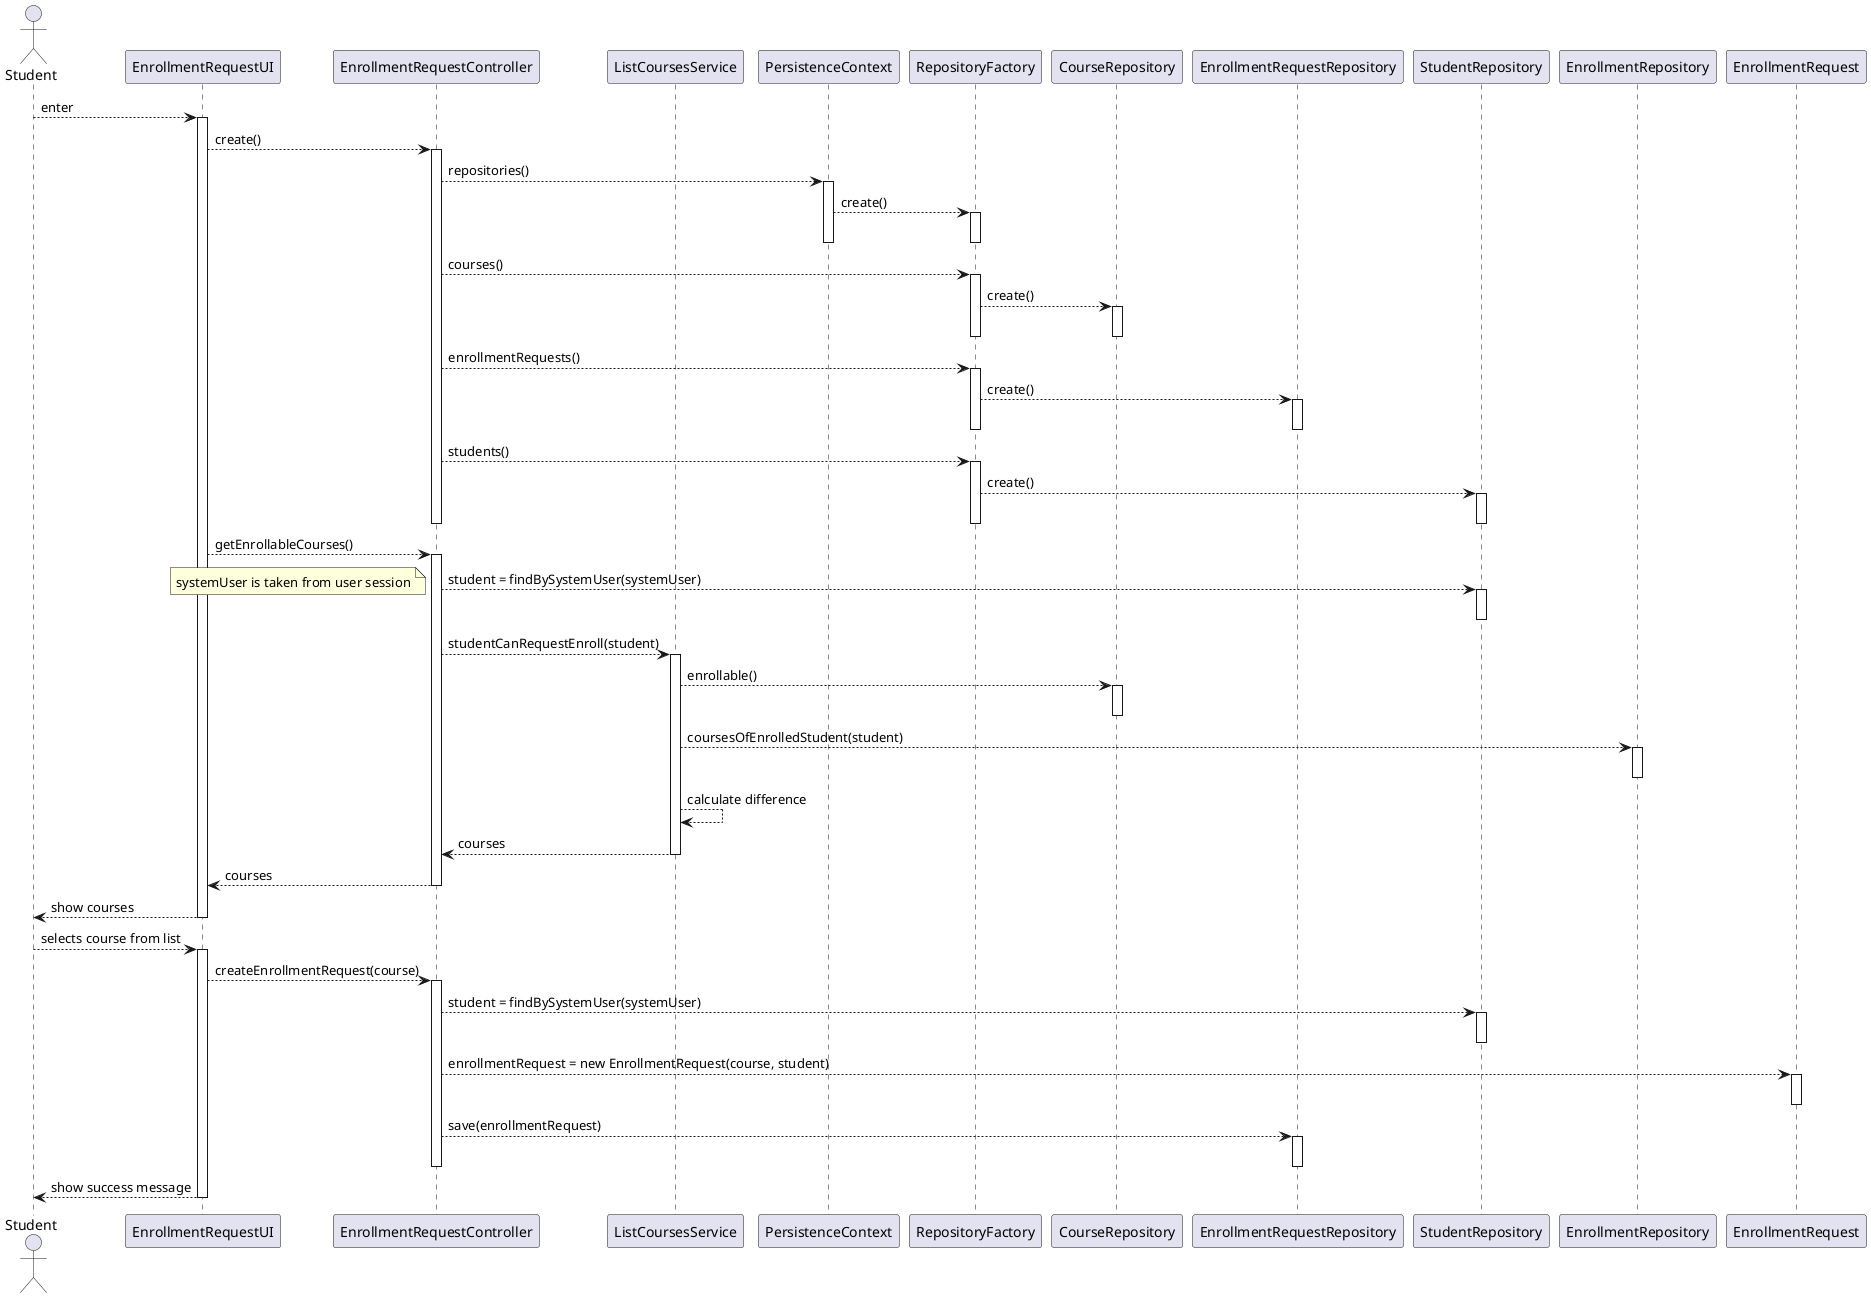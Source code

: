 @startuml

actor Student as user
participant EnrollmentRequestUI as ui
participant EnrollmentRequestController as ctrl

participant ListCoursesService as courses_svc

participant PersistenceContext as ctx
participant RepositoryFactory as rep_fac
participant CourseRepository as course_repo
participant EnrollmentRequestRepository as enrollment_request_repo
participant StudentRepository as student_repo
participant EnrollmentRepository as enrollment_repo

participant EnrollmentRequest as enrollment_request

user --> ui: enter

activate ui
    ui --> ctrl: create()
    activate ctrl
        ctrl --> ctx : repositories()
        activate ctx
            ctx --> rep_fac : create()
            activate rep_fac
            deactivate rep_fac
        deactivate ctx

        ctrl --> rep_fac : courses()
        activate rep_fac
            rep_fac --> course_repo : create()
            activate course_repo
            deactivate course_repo
        deactivate rep_fac

        ctrl --> rep_fac : enrollmentRequests()
        activate rep_fac
            rep_fac --> enrollment_request_repo : create()
            activate enrollment_request_repo
            deactivate enrollment_request_repo
        deactivate rep_fac

        ctrl --> rep_fac : students()
        activate rep_fac
            rep_fac --> student_repo : create()
            activate student_repo
            deactivate student_repo
        deactivate rep_fac
    deactivate ctrl

    ui --> ctrl : getEnrollableCourses()
    activate ctrl
        ctrl --> student_repo : student = findBySystemUser(systemUser)
        activate student_repo
        deactivate student_repo
        note bottom: systemUser is taken from user session

        ctrl --> courses_svc : studentCanRequestEnroll(student)
        activate courses_svc
            courses_svc --> course_repo : enrollable()
            activate course_repo
            deactivate course_repo

            courses_svc --> enrollment_repo : coursesOfEnrolledStudent(student)
            activate enrollment_repo
            deactivate enrollment_repo

            courses_svc --> courses_svc : calculate difference
            courses_svc --> ctrl : courses
        deactivate courses_svc

        ctrl --> ui : courses
    deactivate ctrl

    ui --> user : show courses
deactivate ui

user --> ui: selects course from list
activate ui
    ui --> ctrl : createEnrollmentRequest(course)
    activate ctrl
        ctrl --> student_repo : student = findBySystemUser(systemUser)
        activate student_repo
        deactivate student_repo

        ctrl ---> enrollment_request : enrollmentRequest = new EnrollmentRequest(course, student)
        activate enrollment_request
        deactivate enrollment_request

        ctrl --> enrollment_request_repo : save(enrollmentRequest)
        activate enrollment_request_repo
        deactivate enrollment_request_repo
    deactivate ctrl

    ui --> user : show success message
deactivate ui
@enduml
